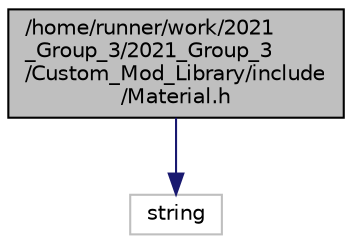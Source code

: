 digraph "/home/runner/work/2021_Group_3/2021_Group_3/Custom_Mod_Library/include/Material.h"
{
 // LATEX_PDF_SIZE
  bgcolor="transparent";
  edge [fontname="Helvetica",fontsize="10",labelfontname="Helvetica",labelfontsize="10"];
  node [fontname="Helvetica",fontsize="10",shape=record];
  Node1 [label="/home/runner/work/2021\l_Group_3/2021_Group_3\l/Custom_Mod_Library/include\l/Material.h",height=0.2,width=0.4,color="black", fillcolor="grey75", style="filled", fontcolor="black",tooltip="Class used to store Materials for the Model class."];
  Node1 -> Node2 [color="midnightblue",fontsize="10",style="solid",fontname="Helvetica"];
  Node2 [label="string",height=0.2,width=0.4,color="grey75",tooltip=" "];
}
